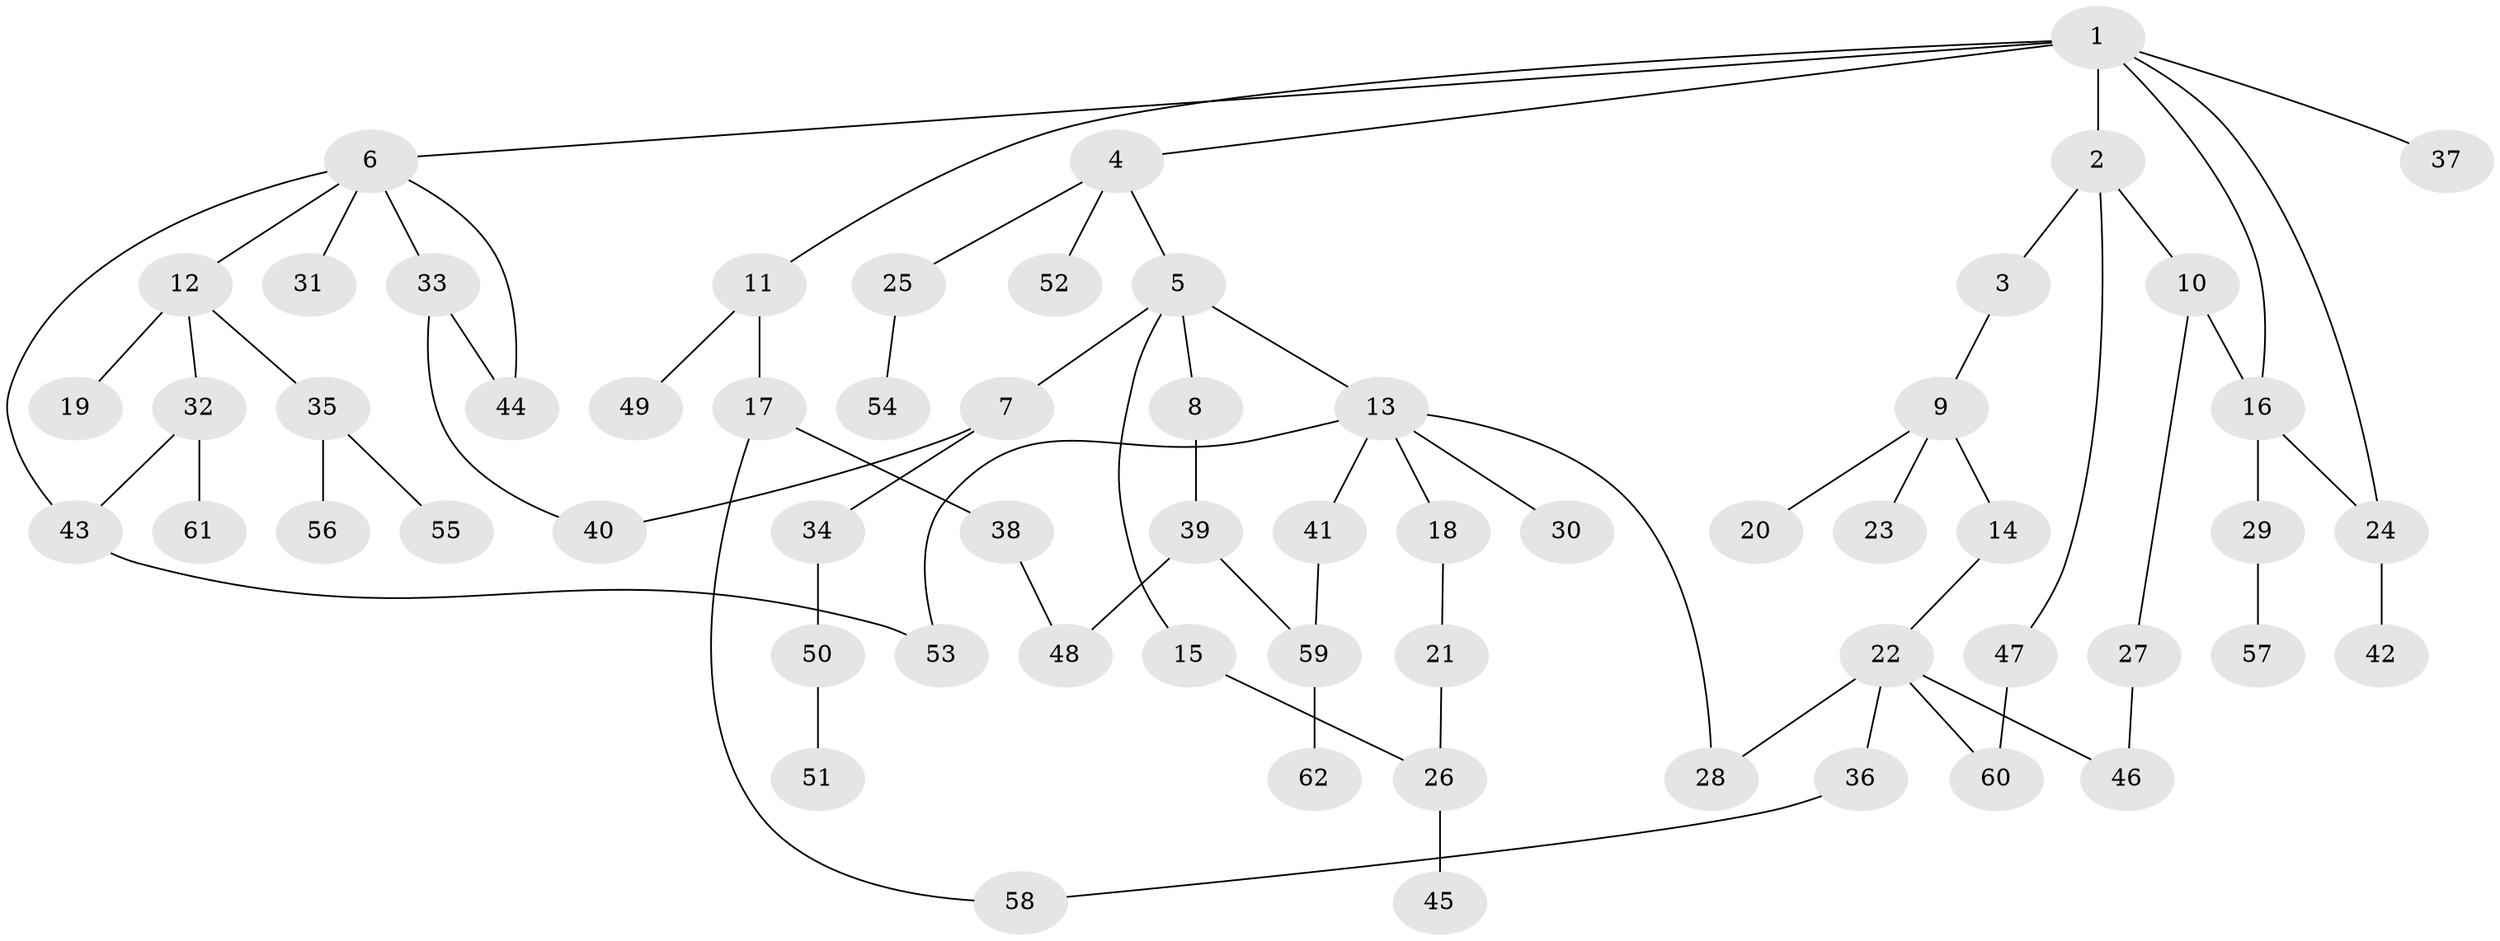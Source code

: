 // coarse degree distribution, {4: 0.06976744186046512, 8: 0.023255813953488372, 1: 0.3953488372093023, 3: 0.06976744186046512, 2: 0.37209302325581395, 10: 0.023255813953488372, 5: 0.046511627906976744}
// Generated by graph-tools (version 1.1) at 2025/45/03/04/25 21:45:56]
// undirected, 62 vertices, 74 edges
graph export_dot {
graph [start="1"]
  node [color=gray90,style=filled];
  1;
  2;
  3;
  4;
  5;
  6;
  7;
  8;
  9;
  10;
  11;
  12;
  13;
  14;
  15;
  16;
  17;
  18;
  19;
  20;
  21;
  22;
  23;
  24;
  25;
  26;
  27;
  28;
  29;
  30;
  31;
  32;
  33;
  34;
  35;
  36;
  37;
  38;
  39;
  40;
  41;
  42;
  43;
  44;
  45;
  46;
  47;
  48;
  49;
  50;
  51;
  52;
  53;
  54;
  55;
  56;
  57;
  58;
  59;
  60;
  61;
  62;
  1 -- 2;
  1 -- 4;
  1 -- 6;
  1 -- 11;
  1 -- 16;
  1 -- 37;
  1 -- 24;
  2 -- 3;
  2 -- 10;
  2 -- 47;
  3 -- 9;
  4 -- 5;
  4 -- 25;
  4 -- 52;
  5 -- 7;
  5 -- 8;
  5 -- 13;
  5 -- 15;
  6 -- 12;
  6 -- 31;
  6 -- 33;
  6 -- 44;
  6 -- 43;
  7 -- 34;
  7 -- 40;
  8 -- 39;
  9 -- 14;
  9 -- 20;
  9 -- 23;
  10 -- 27;
  10 -- 16;
  11 -- 17;
  11 -- 49;
  12 -- 19;
  12 -- 32;
  12 -- 35;
  13 -- 18;
  13 -- 28;
  13 -- 30;
  13 -- 41;
  13 -- 53;
  14 -- 22;
  15 -- 26;
  16 -- 24;
  16 -- 29;
  17 -- 38;
  17 -- 58;
  18 -- 21;
  21 -- 26;
  22 -- 36;
  22 -- 60;
  22 -- 28;
  22 -- 46;
  24 -- 42;
  25 -- 54;
  26 -- 45;
  27 -- 46;
  29 -- 57;
  32 -- 43;
  32 -- 61;
  33 -- 40;
  33 -- 44;
  34 -- 50;
  35 -- 55;
  35 -- 56;
  36 -- 58;
  38 -- 48;
  39 -- 48;
  39 -- 59;
  41 -- 59;
  43 -- 53;
  47 -- 60;
  50 -- 51;
  59 -- 62;
}
